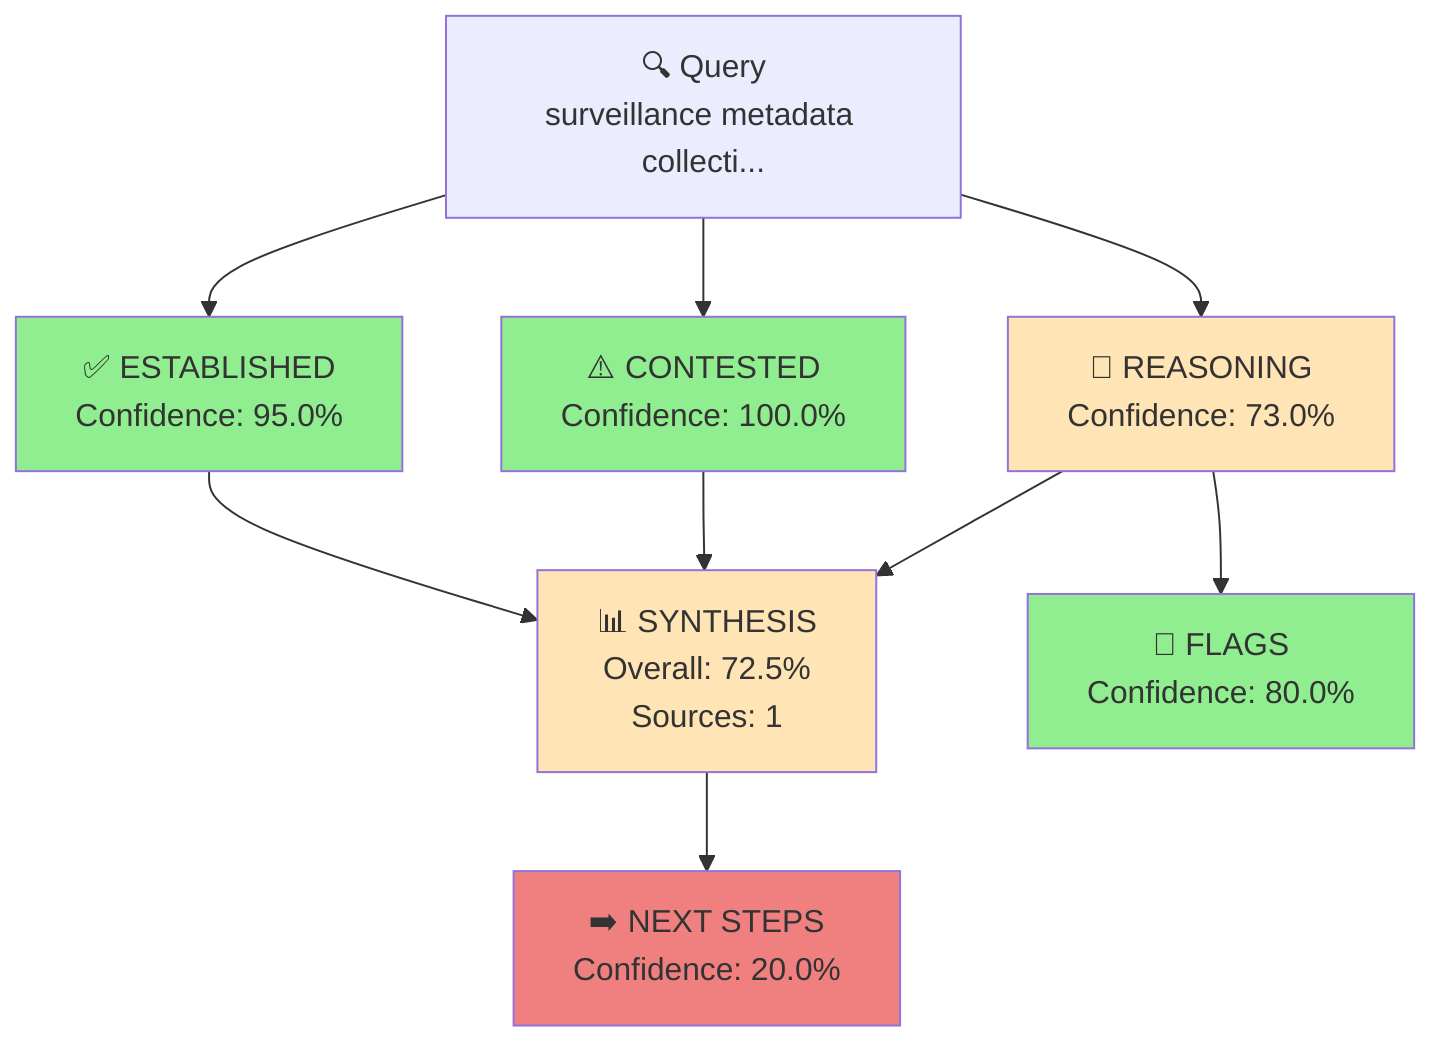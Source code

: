 graph TD
    %% Sherlock Analysis Flow Diagram
    %% Query: surveillance metadata collection

    Q["🔍 Query<br/>surveillance metadata collecti..."]

    E["✅ ESTABLISHED<br/>Confidence: 95.0%"]
    style E fill:#90EE90
    C["⚠️ CONTESTED<br/>Confidence: 100.0%"]
    style C fill:#90EE90
    W["🧠 REASONING<br/>Confidence: 73.0%"]
    style W fill:#FFE4B5
    F["🚩 FLAGS<br/>Confidence: 80.0%"]
    style F fill:#90EE90
    N["➡️ NEXT STEPS<br/>Confidence: 20.0%"]
    style N fill:#F08080
    S["📊 SYNTHESIS<br/>Overall: 72.5%<br/>Sources: 1"]
    style S fill:#FFE4B5

    %% Flow connections
    Q --> E
    Q --> C
    Q --> W
    E --> S
    C --> S
    W --> S
    W --> F
    S --> N